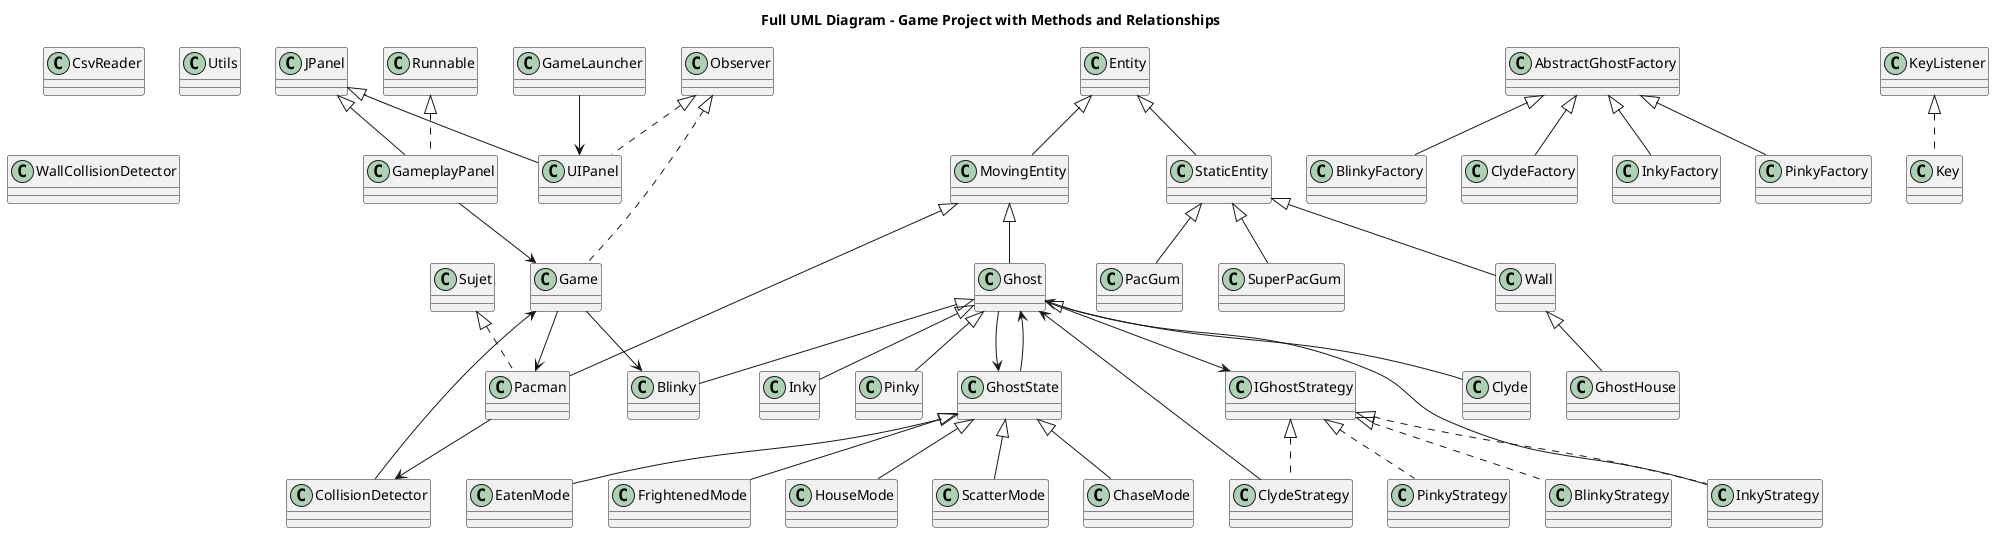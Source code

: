 @startuml
skinparam classAttributeIconSize 0
title Full UML Diagram - Game Project with Methods and Relationships
class Game {
}
class GameLauncher {
}
class GameplayPanel {
}
class Observer {
}
class Sujet {
}
class UIPanel {
}
class Entity {
}
class GhostHouse {
}
class MovingEntity {
}
class PacGum {
}
class Pacman {
}
class StaticEntity {
}
class SuperPacGum {
}
class Wall {
}
class Blinky {
}
class Clyde {
}
class Ghost {
}
class Inky {
}
class Pinky {
}
class AbstractGhostFactory {
}
class BlinkyFactory {
}
class ClydeFactory {
}
class InkyFactory {
}
class PinkyFactory {
}
class ChaseMode {
}
class EatenMode {
}
class FrightenedMode {
}
class GhostState {
}
class HouseMode {
}
class ScatterMode {
}
class BlinkyStrategy {
}
class ClydeStrategy {
}
class IGhostStrategy {
}
class InkyStrategy {
}
class PinkyStrategy {
}
class CollisionDetector {
}
class CsvReader {
}
class Key {
}
class Utils {
}
class WallCollisionDetector {
}
Observer <|.. Game
Game --> Blinky
Game --> Pacman
GameLauncher --> UIPanel
JPanel <|-- GameplayPanel
Runnable <|.. GameplayPanel
GameplayPanel --> Game
JPanel <|-- UIPanel
Observer <|.. UIPanel
Wall <|-- GhostHouse
Entity <|-- MovingEntity
StaticEntity <|-- PacGum
MovingEntity <|-- Pacman
Sujet <|.. Pacman
Pacman --> CollisionDetector
Entity <|-- StaticEntity
StaticEntity <|-- SuperPacGum
StaticEntity <|-- Wall
Ghost <|-- Blinky
Ghost <|-- Clyde
MovingEntity <|-- Ghost
Ghost --> IGhostStrategy
Ghost --> GhostState
Ghost <|-- Inky
Ghost <|-- Pinky
AbstractGhostFactory <|-- BlinkyFactory
AbstractGhostFactory <|-- ClydeFactory
AbstractGhostFactory <|-- InkyFactory
AbstractGhostFactory <|-- PinkyFactory
GhostState <|-- ChaseMode
GhostState <|-- EatenMode
GhostState <|-- FrightenedMode
GhostState --> Ghost
GhostState <|-- HouseMode
GhostState <|-- ScatterMode
IGhostStrategy <|.. BlinkyStrategy
IGhostStrategy <|.. ClydeStrategy
ClydeStrategy --> Ghost
IGhostStrategy <|.. InkyStrategy
InkyStrategy --> Ghost
IGhostStrategy <|.. PinkyStrategy
CollisionDetector --> Game
KeyListener <|.. Key
@enduml
